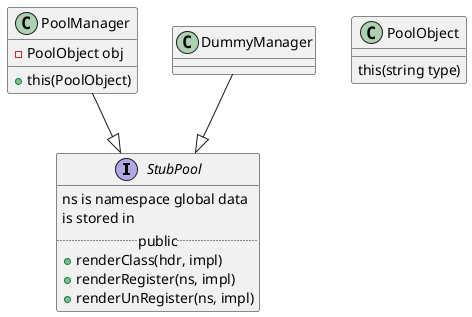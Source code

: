 @startuml

interface StubPool {
ns is namespace global data
is stored in
..public..
    + renderClass(hdr, impl)
    + renderRegister(ns, impl)
    + renderUnRegister(ns, impl)
}

class PoolObject {
    this(string type)
}

class PoolManager {
    + this(PoolObject)
    - PoolObject obj
}
PoolManager --|> StubPool

class DummyManager
DummyManager --|> StubPool

@enduml
